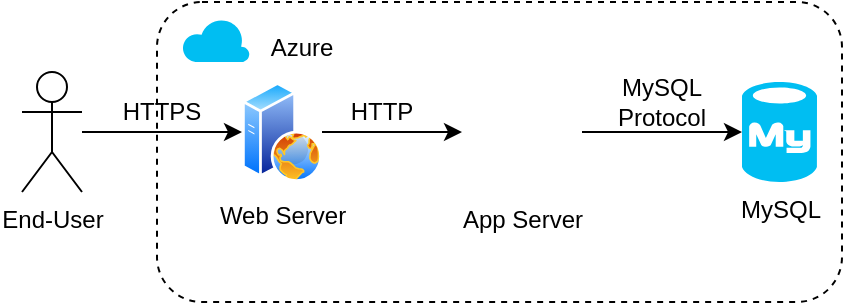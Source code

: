 <mxfile version="20.8.19" type="github">
  <diagram name="Page-1" id="Bxj_FM-frcXE1fAAi17F">
    <mxGraphModel dx="794" dy="438" grid="1" gridSize="10" guides="1" tooltips="1" connect="1" arrows="1" fold="1" page="1" pageScale="1" pageWidth="850" pageHeight="1100" math="0" shadow="0">
      <root>
        <mxCell id="0" />
        <mxCell id="1" parent="0" />
        <mxCell id="Axyy6Gmf9DKrcOV3SGui-14" value="" style="rounded=1;whiteSpace=wrap;html=1;dashed=1;" vertex="1" parent="1">
          <mxGeometry x="197.5" y="160" width="342.5" height="150" as="geometry" />
        </mxCell>
        <mxCell id="Axyy6Gmf9DKrcOV3SGui-5" style="edgeStyle=orthogonalEdgeStyle;rounded=0;orthogonalLoop=1;jettySize=auto;html=1;entryX=0;entryY=0.5;entryDx=0;entryDy=0;" edge="1" parent="1" source="Axyy6Gmf9DKrcOV3SGui-1" target="Axyy6Gmf9DKrcOV3SGui-2">
          <mxGeometry relative="1" as="geometry" />
        </mxCell>
        <mxCell id="Axyy6Gmf9DKrcOV3SGui-1" value="End-User" style="shape=umlActor;verticalLabelPosition=bottom;verticalAlign=top;html=1;outlineConnect=0;" vertex="1" parent="1">
          <mxGeometry x="130" y="195" width="30" height="60" as="geometry" />
        </mxCell>
        <mxCell id="Axyy6Gmf9DKrcOV3SGui-8" style="edgeStyle=orthogonalEdgeStyle;rounded=0;orthogonalLoop=1;jettySize=auto;html=1;entryX=0;entryY=0.5;entryDx=0;entryDy=0;" edge="1" parent="1" source="Axyy6Gmf9DKrcOV3SGui-2" target="Axyy6Gmf9DKrcOV3SGui-3">
          <mxGeometry relative="1" as="geometry" />
        </mxCell>
        <mxCell id="Axyy6Gmf9DKrcOV3SGui-2" value="Web Server" style="aspect=fixed;perimeter=ellipsePerimeter;html=1;align=center;shadow=0;dashed=0;spacingTop=3;image;image=img/lib/active_directory/web_server.svg;" vertex="1" parent="1">
          <mxGeometry x="240" y="200" width="40" height="50" as="geometry" />
        </mxCell>
        <mxCell id="Axyy6Gmf9DKrcOV3SGui-9" style="edgeStyle=orthogonalEdgeStyle;rounded=0;orthogonalLoop=1;jettySize=auto;html=1;entryX=0;entryY=0.5;entryDx=0;entryDy=0;entryPerimeter=0;" edge="1" parent="1" source="Axyy6Gmf9DKrcOV3SGui-3" target="Axyy6Gmf9DKrcOV3SGui-10">
          <mxGeometry relative="1" as="geometry">
            <mxPoint x="480" y="217" as="targetPoint" />
          </mxGeometry>
        </mxCell>
        <mxCell id="Axyy6Gmf9DKrcOV3SGui-3" value="App Server" style="shape=image;html=1;verticalAlign=top;verticalLabelPosition=bottom;labelBackgroundColor=#ffffff;imageAspect=0;aspect=fixed;image=https://cdn2.iconfinder.com/data/icons/boxicons-logos/24/bxl-spring-boot-128.png" vertex="1" parent="1">
          <mxGeometry x="350" y="195" width="60" height="60" as="geometry" />
        </mxCell>
        <mxCell id="Axyy6Gmf9DKrcOV3SGui-10" value="MySQL" style="verticalLabelPosition=bottom;html=1;verticalAlign=top;align=center;strokeColor=none;fillColor=#00BEF2;shape=mxgraph.azure.mysql_database;" vertex="1" parent="1">
          <mxGeometry x="490" y="200" width="37.5" height="50" as="geometry" />
        </mxCell>
        <mxCell id="Axyy6Gmf9DKrcOV3SGui-11" value="HTTPS" style="text;html=1;strokeColor=none;fillColor=none;align=center;verticalAlign=middle;whiteSpace=wrap;rounded=0;" vertex="1" parent="1">
          <mxGeometry x="170" y="200" width="60" height="30" as="geometry" />
        </mxCell>
        <mxCell id="Axyy6Gmf9DKrcOV3SGui-12" value="HTTP" style="text;html=1;strokeColor=none;fillColor=none;align=center;verticalAlign=middle;whiteSpace=wrap;rounded=0;" vertex="1" parent="1">
          <mxGeometry x="280" y="200" width="60" height="30" as="geometry" />
        </mxCell>
        <mxCell id="Axyy6Gmf9DKrcOV3SGui-13" value="MySQL Protocol" style="text;html=1;strokeColor=none;fillColor=none;align=center;verticalAlign=middle;whiteSpace=wrap;rounded=0;" vertex="1" parent="1">
          <mxGeometry x="420" y="195" width="60" height="30" as="geometry" />
        </mxCell>
        <mxCell id="Axyy6Gmf9DKrcOV3SGui-16" value="" style="verticalLabelPosition=bottom;html=1;verticalAlign=top;align=center;strokeColor=none;fillColor=#00BEF2;shape=mxgraph.azure.cloud;dashed=1;" vertex="1" parent="1">
          <mxGeometry x="210" y="168" width="33.85" height="22" as="geometry" />
        </mxCell>
        <mxCell id="Axyy6Gmf9DKrcOV3SGui-17" value="Azure" style="text;html=1;strokeColor=none;fillColor=none;align=center;verticalAlign=middle;whiteSpace=wrap;rounded=0;" vertex="1" parent="1">
          <mxGeometry x="240" y="168" width="60" height="30" as="geometry" />
        </mxCell>
      </root>
    </mxGraphModel>
  </diagram>
</mxfile>
